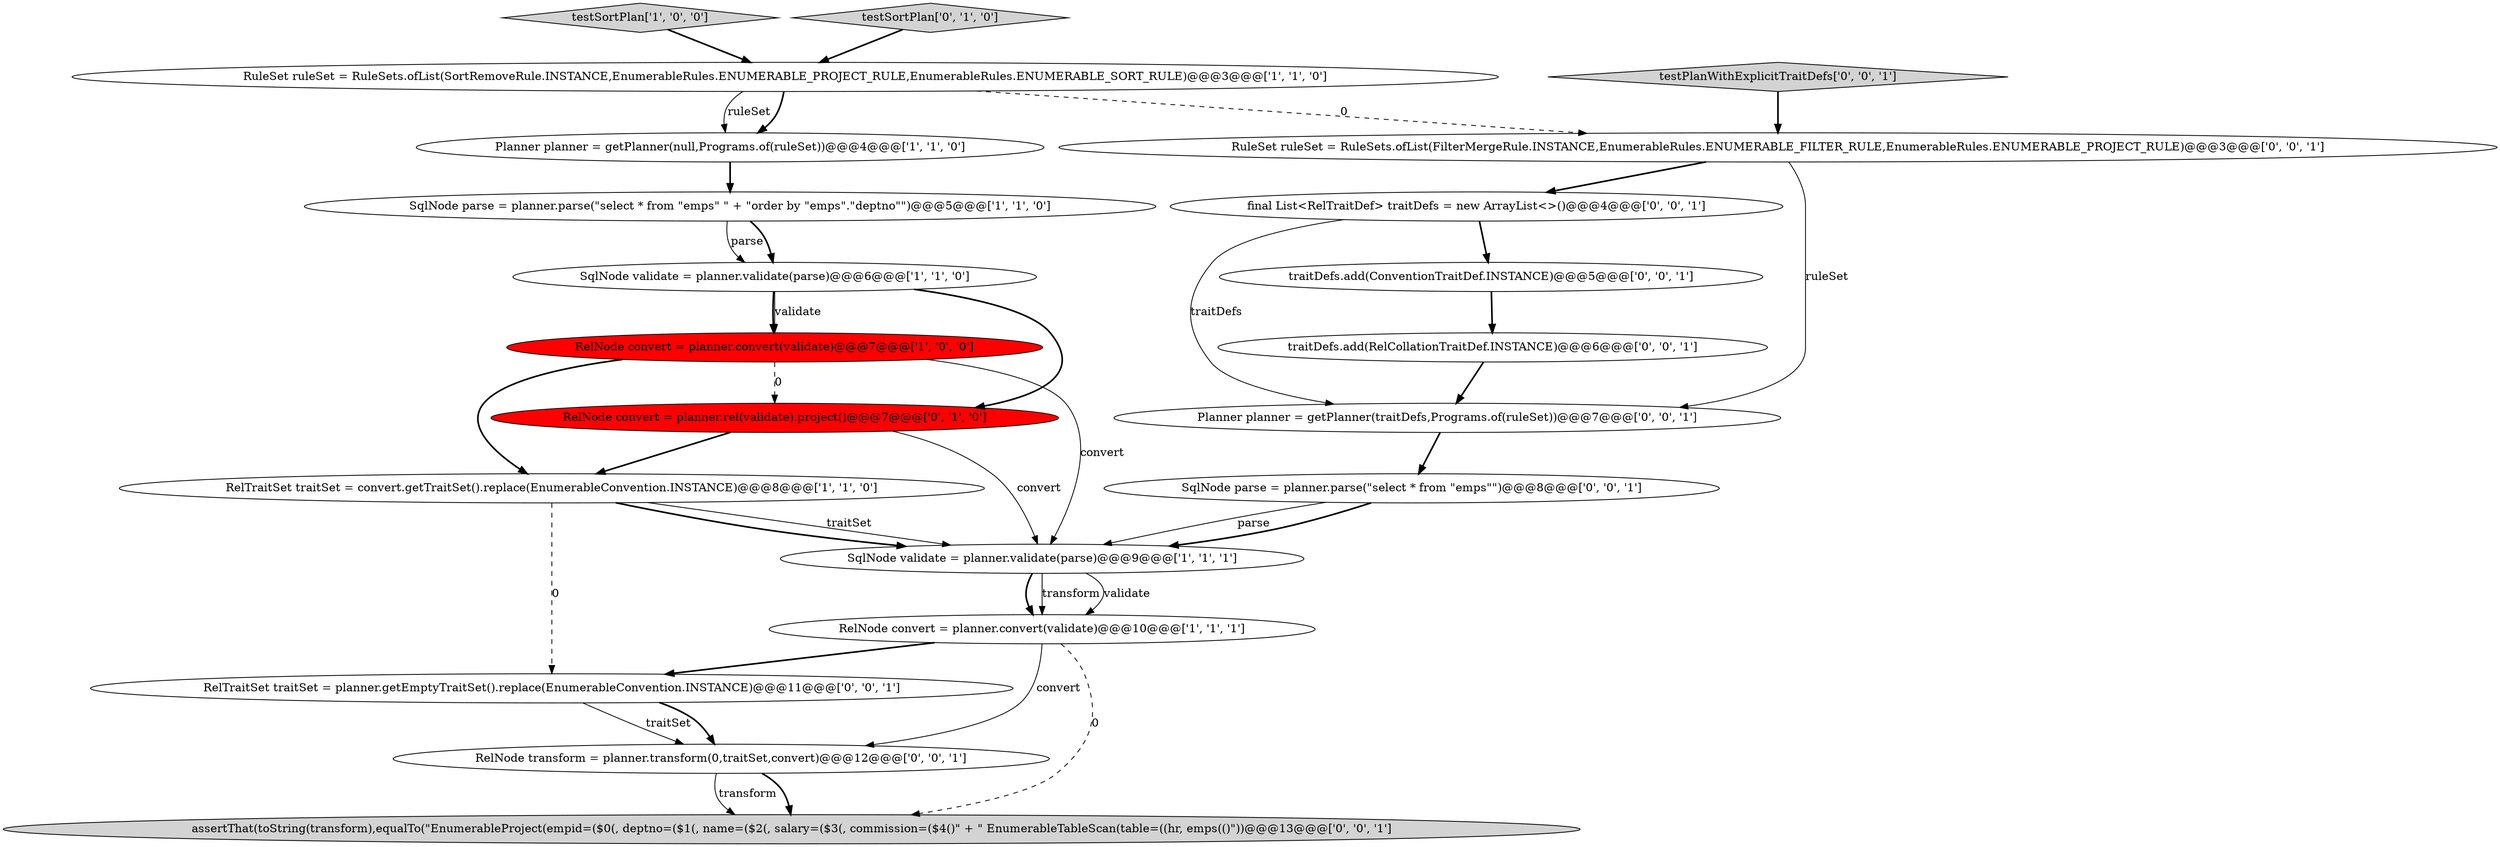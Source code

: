 digraph {
3 [style = filled, label = "testSortPlan['1', '0', '0']", fillcolor = lightgray, shape = diamond image = "AAA0AAABBB1BBB"];
17 [style = filled, label = "final List<RelTraitDef> traitDefs = new ArrayList<>()@@@4@@@['0', '0', '1']", fillcolor = white, shape = ellipse image = "AAA0AAABBB3BBB"];
9 [style = filled, label = "RelNode convert = planner.rel(validate).project()@@@7@@@['0', '1', '0']", fillcolor = red, shape = ellipse image = "AAA1AAABBB2BBB"];
12 [style = filled, label = "traitDefs.add(ConventionTraitDef.INSTANCE)@@@5@@@['0', '0', '1']", fillcolor = white, shape = ellipse image = "AAA0AAABBB3BBB"];
20 [style = filled, label = "RuleSet ruleSet = RuleSets.ofList(FilterMergeRule.INSTANCE,EnumerableRules.ENUMERABLE_FILTER_RULE,EnumerableRules.ENUMERABLE_PROJECT_RULE)@@@3@@@['0', '0', '1']", fillcolor = white, shape = ellipse image = "AAA0AAABBB3BBB"];
18 [style = filled, label = "RelNode transform = planner.transform(0,traitSet,convert)@@@12@@@['0', '0', '1']", fillcolor = white, shape = ellipse image = "AAA0AAABBB3BBB"];
6 [style = filled, label = "RelTraitSet traitSet = convert.getTraitSet().replace(EnumerableConvention.INSTANCE)@@@8@@@['1', '1', '0']", fillcolor = white, shape = ellipse image = "AAA0AAABBB1BBB"];
16 [style = filled, label = "traitDefs.add(RelCollationTraitDef.INSTANCE)@@@6@@@['0', '0', '1']", fillcolor = white, shape = ellipse image = "AAA0AAABBB3BBB"];
7 [style = filled, label = "Planner planner = getPlanner(null,Programs.of(ruleSet))@@@4@@@['1', '1', '0']", fillcolor = white, shape = ellipse image = "AAA0AAABBB1BBB"];
14 [style = filled, label = "RelTraitSet traitSet = planner.getEmptyTraitSet().replace(EnumerableConvention.INSTANCE)@@@11@@@['0', '0', '1']", fillcolor = white, shape = ellipse image = "AAA0AAABBB3BBB"];
2 [style = filled, label = "SqlNode parse = planner.parse(\"select * from \"emps\" \" + \"order by \"emps\".\"deptno\"\")@@@5@@@['1', '1', '0']", fillcolor = white, shape = ellipse image = "AAA0AAABBB1BBB"];
1 [style = filled, label = "SqlNode validate = planner.validate(parse)@@@9@@@['1', '1', '1']", fillcolor = white, shape = ellipse image = "AAA0AAABBB1BBB"];
5 [style = filled, label = "SqlNode validate = planner.validate(parse)@@@6@@@['1', '1', '0']", fillcolor = white, shape = ellipse image = "AAA0AAABBB1BBB"];
19 [style = filled, label = "testPlanWithExplicitTraitDefs['0', '0', '1']", fillcolor = lightgray, shape = diamond image = "AAA0AAABBB3BBB"];
11 [style = filled, label = "Planner planner = getPlanner(traitDefs,Programs.of(ruleSet))@@@7@@@['0', '0', '1']", fillcolor = white, shape = ellipse image = "AAA0AAABBB3BBB"];
8 [style = filled, label = "RelNode convert = planner.convert(validate)@@@10@@@['1', '1', '1']", fillcolor = white, shape = ellipse image = "AAA0AAABBB1BBB"];
0 [style = filled, label = "RelNode convert = planner.convert(validate)@@@7@@@['1', '0', '0']", fillcolor = red, shape = ellipse image = "AAA1AAABBB1BBB"];
4 [style = filled, label = "RuleSet ruleSet = RuleSets.ofList(SortRemoveRule.INSTANCE,EnumerableRules.ENUMERABLE_PROJECT_RULE,EnumerableRules.ENUMERABLE_SORT_RULE)@@@3@@@['1', '1', '0']", fillcolor = white, shape = ellipse image = "AAA0AAABBB1BBB"];
15 [style = filled, label = "assertThat(toString(transform),equalTo(\"EnumerableProject(empid=($0(, deptno=($1(, name=($2(, salary=($3(, commission=($4()\" + \" EnumerableTableScan(table=((hr, emps(()\"))@@@13@@@['0', '0', '1']", fillcolor = lightgray, shape = ellipse image = "AAA0AAABBB3BBB"];
13 [style = filled, label = "SqlNode parse = planner.parse(\"select * from \"emps\"\")@@@8@@@['0', '0', '1']", fillcolor = white, shape = ellipse image = "AAA0AAABBB3BBB"];
10 [style = filled, label = "testSortPlan['0', '1', '0']", fillcolor = lightgray, shape = diamond image = "AAA0AAABBB2BBB"];
14->18 [style = solid, label="traitSet"];
20->17 [style = bold, label=""];
1->8 [style = bold, label=""];
2->5 [style = solid, label="parse"];
16->11 [style = bold, label=""];
5->9 [style = bold, label=""];
6->1 [style = solid, label="traitSet"];
0->6 [style = bold, label=""];
19->20 [style = bold, label=""];
9->1 [style = solid, label="convert"];
8->15 [style = dashed, label="0"];
1->8 [style = solid, label="transform"];
18->15 [style = bold, label=""];
20->11 [style = solid, label="ruleSet"];
8->14 [style = bold, label=""];
12->16 [style = bold, label=""];
17->11 [style = solid, label="traitDefs"];
6->14 [style = dashed, label="0"];
3->4 [style = bold, label=""];
18->15 [style = solid, label="transform"];
4->7 [style = bold, label=""];
13->1 [style = bold, label=""];
9->6 [style = bold, label=""];
8->18 [style = solid, label="convert"];
6->1 [style = bold, label=""];
17->12 [style = bold, label=""];
5->0 [style = solid, label="validate"];
5->0 [style = bold, label=""];
4->20 [style = dashed, label="0"];
7->2 [style = bold, label=""];
11->13 [style = bold, label=""];
10->4 [style = bold, label=""];
14->18 [style = bold, label=""];
1->8 [style = solid, label="validate"];
0->9 [style = dashed, label="0"];
0->1 [style = solid, label="convert"];
13->1 [style = solid, label="parse"];
2->5 [style = bold, label=""];
4->7 [style = solid, label="ruleSet"];
}
